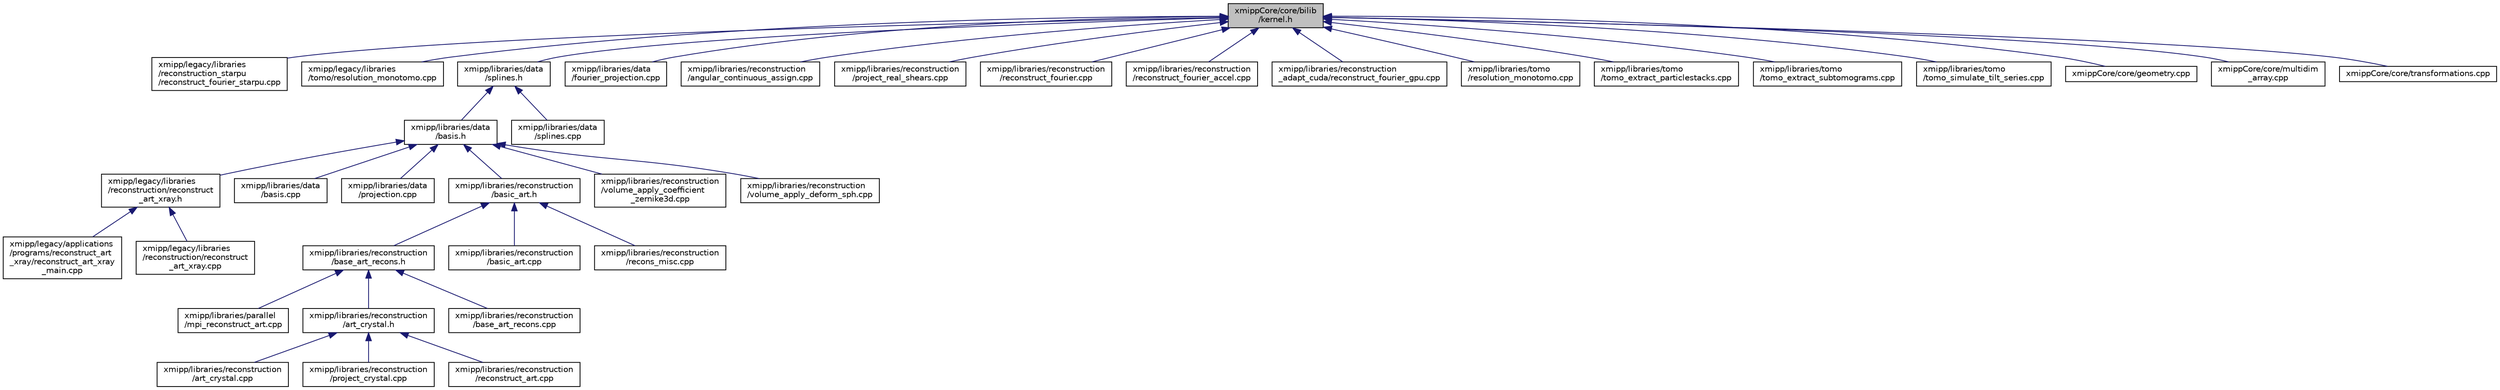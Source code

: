 digraph "xmippCore/core/bilib/kernel.h"
{
  edge [fontname="Helvetica",fontsize="10",labelfontname="Helvetica",labelfontsize="10"];
  node [fontname="Helvetica",fontsize="10",shape=record];
  Node1 [label="xmippCore/core/bilib\l/kernel.h",height=0.2,width=0.4,color="black", fillcolor="grey75", style="filled", fontcolor="black"];
  Node1 -> Node2 [dir="back",color="midnightblue",fontsize="10",style="solid",fontname="Helvetica"];
  Node2 [label="xmipp/legacy/libraries\l/reconstruction_starpu\l/reconstruct_fourier_starpu.cpp",height=0.2,width=0.4,color="black", fillcolor="white", style="filled",URL="$reconstruct__fourier__starpu_8cpp.html"];
  Node1 -> Node3 [dir="back",color="midnightblue",fontsize="10",style="solid",fontname="Helvetica"];
  Node3 [label="xmipp/legacy/libraries\l/tomo/resolution_monotomo.cpp",height=0.2,width=0.4,color="black", fillcolor="white", style="filled",URL="$legacy_2libraries_2tomo_2resolution__monotomo_8cpp.html"];
  Node1 -> Node4 [dir="back",color="midnightblue",fontsize="10",style="solid",fontname="Helvetica"];
  Node4 [label="xmipp/libraries/data\l/splines.h",height=0.2,width=0.4,color="black", fillcolor="white", style="filled",URL="$splines_8h.html"];
  Node4 -> Node5 [dir="back",color="midnightblue",fontsize="10",style="solid",fontname="Helvetica"];
  Node5 [label="xmipp/libraries/data\l/basis.h",height=0.2,width=0.4,color="black", fillcolor="white", style="filled",URL="$basis_8h.html"];
  Node5 -> Node6 [dir="back",color="midnightblue",fontsize="10",style="solid",fontname="Helvetica"];
  Node6 [label="xmipp/legacy/libraries\l/reconstruction/reconstruct\l_art_xray.h",height=0.2,width=0.4,color="black", fillcolor="white", style="filled",URL="$reconstruct__art__xray_8h.html"];
  Node6 -> Node7 [dir="back",color="midnightblue",fontsize="10",style="solid",fontname="Helvetica"];
  Node7 [label="xmipp/legacy/applications\l/programs/reconstruct_art\l_xray/reconstruct_art_xray\l_main.cpp",height=0.2,width=0.4,color="black", fillcolor="white", style="filled",URL="$reconstruct__art__xray__main_8cpp.html"];
  Node6 -> Node8 [dir="back",color="midnightblue",fontsize="10",style="solid",fontname="Helvetica"];
  Node8 [label="xmipp/legacy/libraries\l/reconstruction/reconstruct\l_art_xray.cpp",height=0.2,width=0.4,color="black", fillcolor="white", style="filled",URL="$reconstruct__art__xray_8cpp.html"];
  Node5 -> Node9 [dir="back",color="midnightblue",fontsize="10",style="solid",fontname="Helvetica"];
  Node9 [label="xmipp/libraries/data\l/basis.cpp",height=0.2,width=0.4,color="black", fillcolor="white", style="filled",URL="$basis_8cpp.html"];
  Node5 -> Node10 [dir="back",color="midnightblue",fontsize="10",style="solid",fontname="Helvetica"];
  Node10 [label="xmipp/libraries/data\l/projection.cpp",height=0.2,width=0.4,color="black", fillcolor="white", style="filled",URL="$projection_8cpp.html"];
  Node5 -> Node11 [dir="back",color="midnightblue",fontsize="10",style="solid",fontname="Helvetica"];
  Node11 [label="xmipp/libraries/reconstruction\l/basic_art.h",height=0.2,width=0.4,color="black", fillcolor="white", style="filled",URL="$basic__art_8h.html"];
  Node11 -> Node12 [dir="back",color="midnightblue",fontsize="10",style="solid",fontname="Helvetica"];
  Node12 [label="xmipp/libraries/reconstruction\l/base_art_recons.h",height=0.2,width=0.4,color="black", fillcolor="white", style="filled",URL="$base__art__recons_8h.html"];
  Node12 -> Node13 [dir="back",color="midnightblue",fontsize="10",style="solid",fontname="Helvetica"];
  Node13 [label="xmipp/libraries/parallel\l/mpi_reconstruct_art.cpp",height=0.2,width=0.4,color="black", fillcolor="white", style="filled",URL="$mpi__reconstruct__art_8cpp.html"];
  Node12 -> Node14 [dir="back",color="midnightblue",fontsize="10",style="solid",fontname="Helvetica"];
  Node14 [label="xmipp/libraries/reconstruction\l/art_crystal.h",height=0.2,width=0.4,color="black", fillcolor="white", style="filled",URL="$art__crystal_8h.html"];
  Node14 -> Node15 [dir="back",color="midnightblue",fontsize="10",style="solid",fontname="Helvetica"];
  Node15 [label="xmipp/libraries/reconstruction\l/art_crystal.cpp",height=0.2,width=0.4,color="black", fillcolor="white", style="filled",URL="$art__crystal_8cpp.html"];
  Node14 -> Node16 [dir="back",color="midnightblue",fontsize="10",style="solid",fontname="Helvetica"];
  Node16 [label="xmipp/libraries/reconstruction\l/project_crystal.cpp",height=0.2,width=0.4,color="black", fillcolor="white", style="filled",URL="$project__crystal_8cpp.html"];
  Node14 -> Node17 [dir="back",color="midnightblue",fontsize="10",style="solid",fontname="Helvetica"];
  Node17 [label="xmipp/libraries/reconstruction\l/reconstruct_art.cpp",height=0.2,width=0.4,color="black", fillcolor="white", style="filled",URL="$reconstruct__art_8cpp.html"];
  Node12 -> Node18 [dir="back",color="midnightblue",fontsize="10",style="solid",fontname="Helvetica"];
  Node18 [label="xmipp/libraries/reconstruction\l/base_art_recons.cpp",height=0.2,width=0.4,color="black", fillcolor="white", style="filled",URL="$base__art__recons_8cpp.html"];
  Node11 -> Node19 [dir="back",color="midnightblue",fontsize="10",style="solid",fontname="Helvetica"];
  Node19 [label="xmipp/libraries/reconstruction\l/basic_art.cpp",height=0.2,width=0.4,color="black", fillcolor="white", style="filled",URL="$basic__art_8cpp.html"];
  Node11 -> Node20 [dir="back",color="midnightblue",fontsize="10",style="solid",fontname="Helvetica"];
  Node20 [label="xmipp/libraries/reconstruction\l/recons_misc.cpp",height=0.2,width=0.4,color="black", fillcolor="white", style="filled",URL="$recons__misc_8cpp.html"];
  Node5 -> Node21 [dir="back",color="midnightblue",fontsize="10",style="solid",fontname="Helvetica"];
  Node21 [label="xmipp/libraries/reconstruction\l/volume_apply_coefficient\l_zernike3d.cpp",height=0.2,width=0.4,color="black", fillcolor="white", style="filled",URL="$libraries_2reconstruction_2volume__apply__coefficient__zernike3d_8cpp.html"];
  Node5 -> Node22 [dir="back",color="midnightblue",fontsize="10",style="solid",fontname="Helvetica"];
  Node22 [label="xmipp/libraries/reconstruction\l/volume_apply_deform_sph.cpp",height=0.2,width=0.4,color="black", fillcolor="white", style="filled",URL="$libraries_2reconstruction_2volume__apply__deform__sph_8cpp.html"];
  Node4 -> Node23 [dir="back",color="midnightblue",fontsize="10",style="solid",fontname="Helvetica"];
  Node23 [label="xmipp/libraries/data\l/splines.cpp",height=0.2,width=0.4,color="black", fillcolor="white", style="filled",URL="$splines_8cpp.html"];
  Node1 -> Node24 [dir="back",color="midnightblue",fontsize="10",style="solid",fontname="Helvetica"];
  Node24 [label="xmipp/libraries/data\l/fourier_projection.cpp",height=0.2,width=0.4,color="black", fillcolor="white", style="filled",URL="$fourier__projection_8cpp.html"];
  Node1 -> Node25 [dir="back",color="midnightblue",fontsize="10",style="solid",fontname="Helvetica"];
  Node25 [label="xmipp/libraries/reconstruction\l/angular_continuous_assign.cpp",height=0.2,width=0.4,color="black", fillcolor="white", style="filled",URL="$angular__continuous__assign_8cpp.html"];
  Node1 -> Node26 [dir="back",color="midnightblue",fontsize="10",style="solid",fontname="Helvetica"];
  Node26 [label="xmipp/libraries/reconstruction\l/project_real_shears.cpp",height=0.2,width=0.4,color="black", fillcolor="white", style="filled",URL="$project__real__shears_8cpp.html"];
  Node1 -> Node27 [dir="back",color="midnightblue",fontsize="10",style="solid",fontname="Helvetica"];
  Node27 [label="xmipp/libraries/reconstruction\l/reconstruct_fourier.cpp",height=0.2,width=0.4,color="black", fillcolor="white", style="filled",URL="$reconstruct__fourier_8cpp.html"];
  Node1 -> Node28 [dir="back",color="midnightblue",fontsize="10",style="solid",fontname="Helvetica"];
  Node28 [label="xmipp/libraries/reconstruction\l/reconstruct_fourier_accel.cpp",height=0.2,width=0.4,color="black", fillcolor="white", style="filled",URL="$reconstruct__fourier__accel_8cpp.html"];
  Node1 -> Node29 [dir="back",color="midnightblue",fontsize="10",style="solid",fontname="Helvetica"];
  Node29 [label="xmipp/libraries/reconstruction\l_adapt_cuda/reconstruct_fourier_gpu.cpp",height=0.2,width=0.4,color="black", fillcolor="white", style="filled",URL="$reconstruct__fourier__gpu_8cpp.html"];
  Node1 -> Node30 [dir="back",color="midnightblue",fontsize="10",style="solid",fontname="Helvetica"];
  Node30 [label="xmipp/libraries/tomo\l/resolution_monotomo.cpp",height=0.2,width=0.4,color="black", fillcolor="white", style="filled",URL="$libraries_2tomo_2resolution__monotomo_8cpp.html"];
  Node1 -> Node31 [dir="back",color="midnightblue",fontsize="10",style="solid",fontname="Helvetica"];
  Node31 [label="xmipp/libraries/tomo\l/tomo_extract_particlestacks.cpp",height=0.2,width=0.4,color="black", fillcolor="white", style="filled",URL="$tomo__extract__particlestacks_8cpp.html"];
  Node1 -> Node32 [dir="back",color="midnightblue",fontsize="10",style="solid",fontname="Helvetica"];
  Node32 [label="xmipp/libraries/tomo\l/tomo_extract_subtomograms.cpp",height=0.2,width=0.4,color="black", fillcolor="white", style="filled",URL="$tomo__extract__subtomograms_8cpp.html"];
  Node1 -> Node33 [dir="back",color="midnightblue",fontsize="10",style="solid",fontname="Helvetica"];
  Node33 [label="xmipp/libraries/tomo\l/tomo_simulate_tilt_series.cpp",height=0.2,width=0.4,color="black", fillcolor="white", style="filled",URL="$tomo__simulate__tilt__series_8cpp.html"];
  Node1 -> Node34 [dir="back",color="midnightblue",fontsize="10",style="solid",fontname="Helvetica"];
  Node34 [label="xmippCore/core/geometry.cpp",height=0.2,width=0.4,color="black", fillcolor="white", style="filled",URL="$geometry_8cpp.html"];
  Node1 -> Node35 [dir="back",color="midnightblue",fontsize="10",style="solid",fontname="Helvetica"];
  Node35 [label="xmippCore/core/multidim\l_array.cpp",height=0.2,width=0.4,color="black", fillcolor="white", style="filled",URL="$multidim__array_8cpp.html"];
  Node1 -> Node36 [dir="back",color="midnightblue",fontsize="10",style="solid",fontname="Helvetica"];
  Node36 [label="xmippCore/core/transformations.cpp",height=0.2,width=0.4,color="black", fillcolor="white", style="filled",URL="$transformations_8cpp.html"];
}
